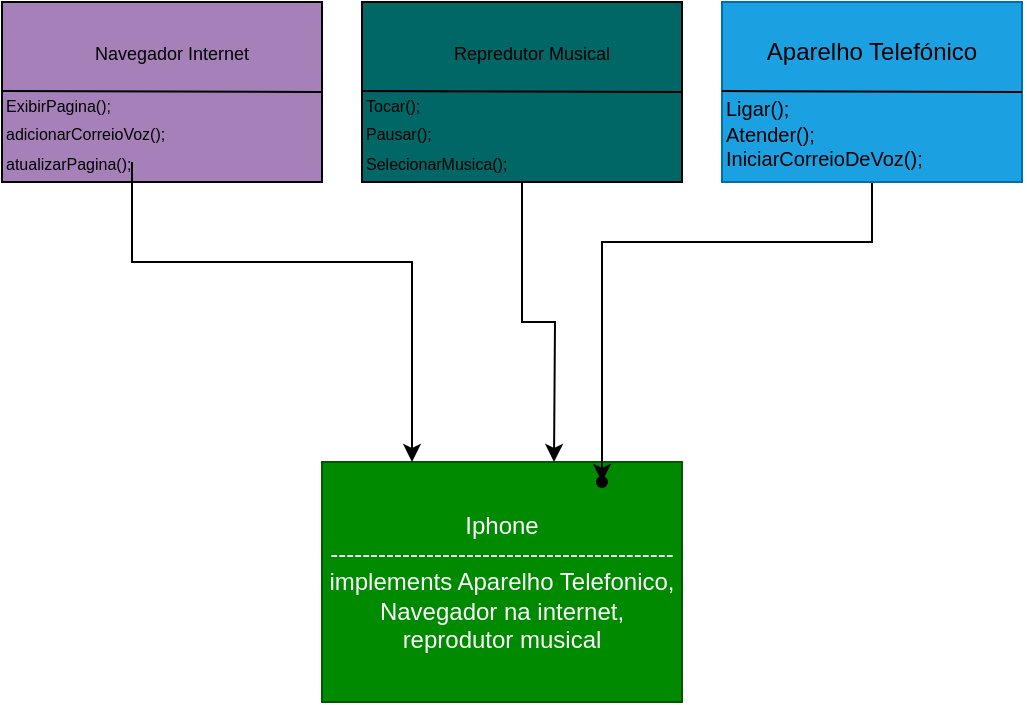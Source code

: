 <mxfile version="24.2.8" type="github">
  <diagram name="Página-1" id="RkdtyldeLLYBpPvGMGfw">
    <mxGraphModel dx="1859" dy="471" grid="1" gridSize="10" guides="1" tooltips="1" connect="1" arrows="1" fold="1" page="1" pageScale="1" pageWidth="827" pageHeight="1169" math="0" shadow="0">
      <root>
        <mxCell id="0" />
        <mxCell id="1" parent="0" />
        <mxCell id="kAYmLj9WjToZqsz8n3UT-1" value="Iphone&lt;div&gt;-------------------------------------------&lt;/div&gt;&lt;div&gt;implements Aparelho Telefonico, Navegador na internet, reprodutor musical&lt;/div&gt;" style="rounded=0;whiteSpace=wrap;html=1;fillColor=#008a00;strokeColor=#005700;fontColor=#ffffff;" vertex="1" parent="1">
          <mxGeometry x="-530" y="490" width="180" height="120" as="geometry" />
        </mxCell>
        <mxCell id="kAYmLj9WjToZqsz8n3UT-28" value="" style="edgeStyle=orthogonalEdgeStyle;rounded=0;orthogonalLoop=1;jettySize=auto;html=1;" edge="1" parent="1" source="kAYmLj9WjToZqsz8n3UT-2">
          <mxGeometry relative="1" as="geometry">
            <mxPoint x="-414" y="490" as="targetPoint" />
          </mxGeometry>
        </mxCell>
        <mxCell id="kAYmLj9WjToZqsz8n3UT-2" value="" style="rounded=0;whiteSpace=wrap;html=1;fillColor=#006666;" vertex="1" parent="1">
          <mxGeometry x="-510" y="260" width="160" height="90" as="geometry" />
        </mxCell>
        <mxCell id="kAYmLj9WjToZqsz8n3UT-9" value="" style="endArrow=none;html=1;rounded=0;entryX=1;entryY=0.5;entryDx=0;entryDy=0;" edge="1" parent="1" target="kAYmLj9WjToZqsz8n3UT-2">
          <mxGeometry width="50" height="50" relative="1" as="geometry">
            <mxPoint x="-510" y="304.5" as="sourcePoint" />
            <mxPoint x="-350" y="305.5" as="targetPoint" />
          </mxGeometry>
        </mxCell>
        <mxCell id="kAYmLj9WjToZqsz8n3UT-11" value="&lt;font style=&quot;font-size: 9px;&quot;&gt;Repredutor Musical&lt;/font&gt;" style="text;html=1;align=center;verticalAlign=middle;whiteSpace=wrap;rounded=0;" vertex="1" parent="1">
          <mxGeometry x="-470" y="270" width="90" height="30" as="geometry" />
        </mxCell>
        <mxCell id="kAYmLj9WjToZqsz8n3UT-12" value="&lt;font style=&quot;font-size: 8px;&quot;&gt;Tocar();&lt;/font&gt;&lt;div&gt;&lt;font style=&quot;font-size: 8px;&quot;&gt;Pausar();&lt;/font&gt;&lt;/div&gt;&lt;div&gt;&lt;font style=&quot;font-size: 8px;&quot;&gt;SelecionarMusica();&lt;/font&gt;&lt;/div&gt;" style="text;html=1;align=left;verticalAlign=middle;whiteSpace=wrap;rounded=0;" vertex="1" parent="1">
          <mxGeometry x="-510" y="310" width="130" height="30" as="geometry" />
        </mxCell>
        <mxCell id="kAYmLj9WjToZqsz8n3UT-30" value="" style="edgeStyle=orthogonalEdgeStyle;rounded=0;orthogonalLoop=1;jettySize=auto;html=1;" edge="1" parent="1" source="kAYmLj9WjToZqsz8n3UT-15" target="kAYmLj9WjToZqsz8n3UT-29">
          <mxGeometry relative="1" as="geometry">
            <Array as="points">
              <mxPoint x="-255" y="380" />
              <mxPoint x="-390" y="380" />
            </Array>
          </mxGeometry>
        </mxCell>
        <mxCell id="kAYmLj9WjToZqsz8n3UT-15" value="" style="rounded=0;whiteSpace=wrap;html=1;fillColor=#1ba1e2;fontColor=#ffffff;strokeColor=#006EAF;" vertex="1" parent="1">
          <mxGeometry x="-330" y="260" width="150" height="90" as="geometry" />
        </mxCell>
        <mxCell id="kAYmLj9WjToZqsz8n3UT-16" value="" style="endArrow=none;html=1;rounded=0;entryX=1;entryY=0.5;entryDx=0;entryDy=0;" edge="1" parent="1" target="kAYmLj9WjToZqsz8n3UT-15">
          <mxGeometry width="50" height="50" relative="1" as="geometry">
            <mxPoint x="-330" y="304.5" as="sourcePoint" />
            <mxPoint x="-170" y="305" as="targetPoint" />
          </mxGeometry>
        </mxCell>
        <mxCell id="kAYmLj9WjToZqsz8n3UT-17" value="Aparelho Telefónico" style="text;html=1;align=center;verticalAlign=middle;whiteSpace=wrap;rounded=0;" vertex="1" parent="1">
          <mxGeometry x="-310" y="270" width="110" height="30" as="geometry" />
        </mxCell>
        <mxCell id="kAYmLj9WjToZqsz8n3UT-19" value="&lt;font style=&quot;font-size: 10px;&quot;&gt;Ligar();&lt;/font&gt;&lt;div style=&quot;font-size: 10px;&quot;&gt;&lt;font style=&quot;font-size: 10px;&quot;&gt;Atender();&lt;/font&gt;&lt;/div&gt;&lt;div style=&quot;font-size: 10px;&quot;&gt;&lt;font style=&quot;font-size: 10px;&quot;&gt;IniciarCorreioDeVoz();&lt;/font&gt;&lt;/div&gt;" style="text;html=1;align=left;verticalAlign=middle;whiteSpace=wrap;rounded=0;" vertex="1" parent="1">
          <mxGeometry x="-330" y="310" width="60" height="30" as="geometry" />
        </mxCell>
        <mxCell id="kAYmLj9WjToZqsz8n3UT-20" value="" style="rounded=0;whiteSpace=wrap;html=1;fillColor=#A680B8;" vertex="1" parent="1">
          <mxGeometry x="-690" y="260" width="160" height="90" as="geometry" />
        </mxCell>
        <mxCell id="kAYmLj9WjToZqsz8n3UT-21" value="" style="endArrow=none;html=1;rounded=0;entryX=1;entryY=0.5;entryDx=0;entryDy=0;" edge="1" parent="1" target="kAYmLj9WjToZqsz8n3UT-20">
          <mxGeometry width="50" height="50" relative="1" as="geometry">
            <mxPoint x="-690" y="304.5" as="sourcePoint" />
            <mxPoint x="-530" y="305.5" as="targetPoint" />
          </mxGeometry>
        </mxCell>
        <mxCell id="kAYmLj9WjToZqsz8n3UT-22" value="&lt;font style=&quot;font-size: 9px;&quot;&gt;Navegador Internet&lt;/font&gt;" style="text;html=1;align=center;verticalAlign=middle;whiteSpace=wrap;rounded=0;" vertex="1" parent="1">
          <mxGeometry x="-650" y="270" width="90" height="30" as="geometry" />
        </mxCell>
        <mxCell id="kAYmLj9WjToZqsz8n3UT-26" style="edgeStyle=orthogonalEdgeStyle;rounded=0;orthogonalLoop=1;jettySize=auto;html=1;entryX=0.25;entryY=0;entryDx=0;entryDy=0;" edge="1" parent="1" source="kAYmLj9WjToZqsz8n3UT-23" target="kAYmLj9WjToZqsz8n3UT-1">
          <mxGeometry relative="1" as="geometry">
            <Array as="points">
              <mxPoint x="-625" y="390" />
              <mxPoint x="-485" y="390" />
            </Array>
          </mxGeometry>
        </mxCell>
        <mxCell id="kAYmLj9WjToZqsz8n3UT-23" value="&lt;font style=&quot;font-size: 8px;&quot;&gt;ExibirPagina();&lt;/font&gt;&lt;div&gt;&lt;font style=&quot;font-size: 8px;&quot;&gt;adicionarCorreioVoz();&lt;/font&gt;&lt;/div&gt;&lt;div&gt;&lt;font style=&quot;font-size: 8px;&quot;&gt;atualizarPagina();&lt;/font&gt;&lt;/div&gt;" style="text;html=1;align=left;verticalAlign=middle;whiteSpace=wrap;rounded=0;" vertex="1" parent="1">
          <mxGeometry x="-690" y="310" width="130" height="30" as="geometry" />
        </mxCell>
        <mxCell id="kAYmLj9WjToZqsz8n3UT-29" value="" style="shape=waypoint;sketch=0;size=6;pointerEvents=1;points=[];fillColor=default;resizable=0;rotatable=0;perimeter=centerPerimeter;snapToPoint=1;rounded=0;" vertex="1" parent="1">
          <mxGeometry x="-400" y="490" width="20" height="20" as="geometry" />
        </mxCell>
      </root>
    </mxGraphModel>
  </diagram>
</mxfile>
